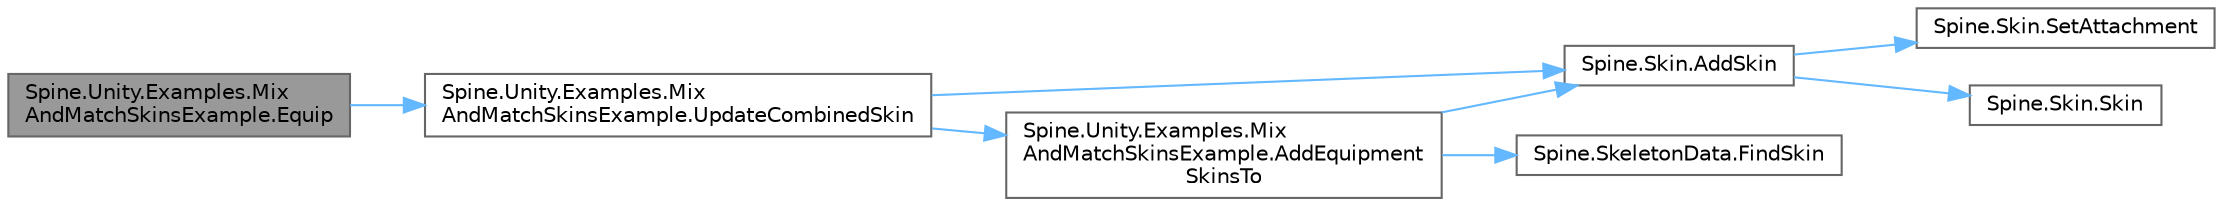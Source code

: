 digraph "Spine.Unity.Examples.MixAndMatchSkinsExample.Equip"
{
 // LATEX_PDF_SIZE
  bgcolor="transparent";
  edge [fontname=Helvetica,fontsize=10,labelfontname=Helvetica,labelfontsize=10];
  node [fontname=Helvetica,fontsize=10,shape=box,height=0.2,width=0.4];
  rankdir="LR";
  Node1 [id="Node000001",label="Spine.Unity.Examples.Mix\lAndMatchSkinsExample.Equip",height=0.2,width=0.4,color="gray40", fillcolor="grey60", style="filled", fontcolor="black",tooltip=" "];
  Node1 -> Node2 [id="edge8_Node000001_Node000002",color="steelblue1",style="solid",tooltip=" "];
  Node2 [id="Node000002",label="Spine.Unity.Examples.Mix\lAndMatchSkinsExample.UpdateCombinedSkin",height=0.2,width=0.4,color="grey40", fillcolor="white", style="filled",URL="$class_spine_1_1_unity_1_1_examples_1_1_mix_and_match_skins_example.html#a02459d4bb544883958d2da174114c8b5",tooltip=" "];
  Node2 -> Node3 [id="edge9_Node000002_Node000003",color="steelblue1",style="solid",tooltip=" "];
  Node3 [id="Node000003",label="Spine.Unity.Examples.Mix\lAndMatchSkinsExample.AddEquipment\lSkinsTo",height=0.2,width=0.4,color="grey40", fillcolor="white", style="filled",URL="$class_spine_1_1_unity_1_1_examples_1_1_mix_and_match_skins_example.html#aaccee90f548fc21d10931f4c4bc2b688",tooltip=" "];
  Node3 -> Node4 [id="edge10_Node000003_Node000004",color="steelblue1",style="solid",tooltip=" "];
  Node4 [id="Node000004",label="Spine.Skin.AddSkin",height=0.2,width=0.4,color="grey40", fillcolor="white", style="filled",URL="$class_spine_1_1_skin.html#afb9499439fa5bdbc6c9f5da7acde7f53",tooltip="Adds all attachments, bones, and constraints from the specified skin to this skin."];
  Node4 -> Node5 [id="edge11_Node000004_Node000005",color="steelblue1",style="solid",tooltip=" "];
  Node5 [id="Node000005",label="Spine.Skin.SetAttachment",height=0.2,width=0.4,color="grey40", fillcolor="white", style="filled",URL="$class_spine_1_1_skin.html#a30fb37acfde4cf09a62a2a2835848c5f",tooltip="Adds an attachment to the skin for the specified slot index and name. If the name already exists for ..."];
  Node4 -> Node6 [id="edge12_Node000004_Node000006",color="steelblue1",style="solid",tooltip=" "];
  Node6 [id="Node000006",label="Spine.Skin.Skin",height=0.2,width=0.4,color="grey40", fillcolor="white", style="filled",URL="$class_spine_1_1_skin.html#ab47f6bace21eabe3c1ca6ddb19169ae8",tooltip=" "];
  Node3 -> Node7 [id="edge13_Node000003_Node000007",color="steelblue1",style="solid",tooltip=" "];
  Node7 [id="Node000007",label="Spine.SkeletonData.FindSkin",height=0.2,width=0.4,color="grey40", fillcolor="white", style="filled",URL="$class_spine_1_1_skeleton_data.html#a6f87af52a59ff01da994c5ae68397369",tooltip="May be null."];
  Node2 -> Node4 [id="edge14_Node000002_Node000004",color="steelblue1",style="solid",tooltip=" "];
}
